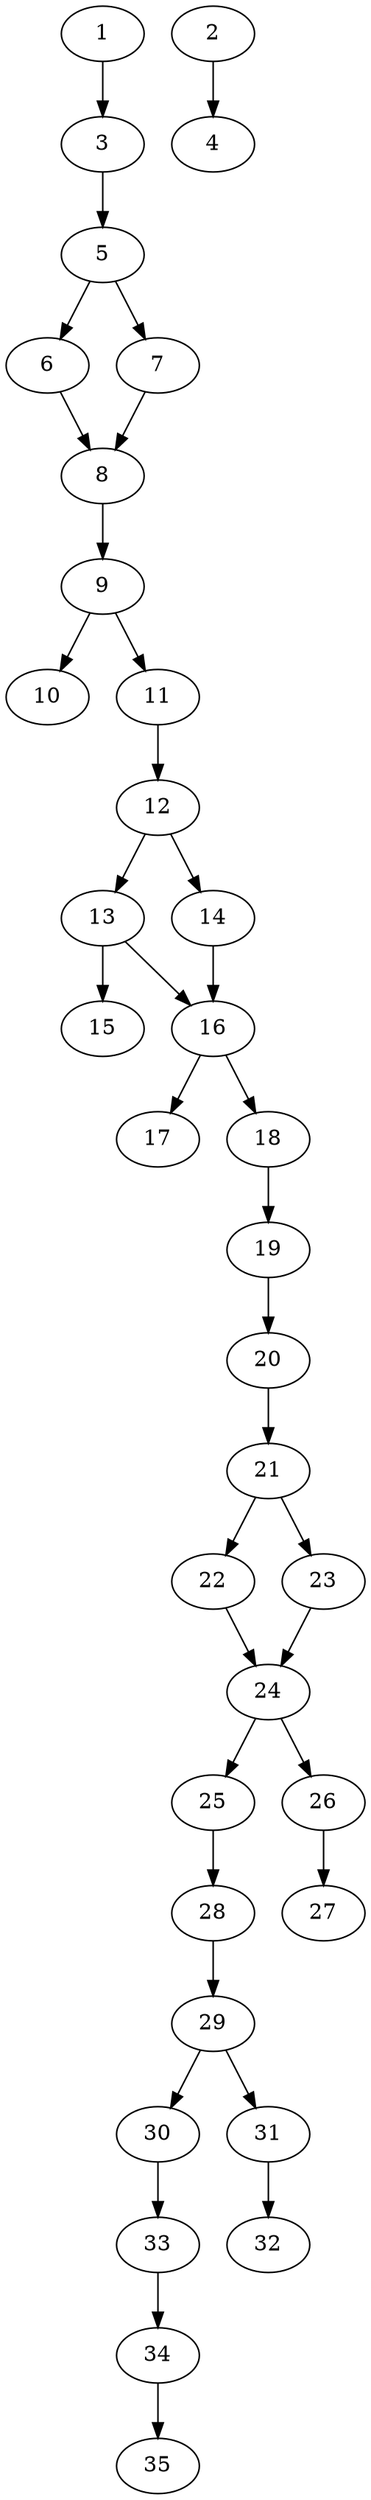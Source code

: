 // DAG automatically generated by daggen at Thu Oct  3 14:05:36 2019
// ./daggen --dot -n 35 --ccr 0.3 --fat 0.3 --regular 0.9 --density 0.6 --mindata 5242880 --maxdata 52428800 
digraph G {
  1 [size="64559787", alpha="0.14", expect_size="19367936"] 
  1 -> 3 [size ="19367936"]
  2 [size="124187307", alpha="0.10", expect_size="37256192"] 
  2 -> 4 [size ="37256192"]
  3 [size="118507520", alpha="0.09", expect_size="35552256"] 
  3 -> 5 [size ="35552256"]
  4 [size="74489173", alpha="0.09", expect_size="22346752"] 
  5 [size="140342613", alpha="0.05", expect_size="42102784"] 
  5 -> 6 [size ="42102784"]
  5 -> 7 [size ="42102784"]
  6 [size="30010027", alpha="0.03", expect_size="9003008"] 
  6 -> 8 [size ="9003008"]
  7 [size="118947840", alpha="0.11", expect_size="35684352"] 
  7 -> 8 [size ="35684352"]
  8 [size="127627947", alpha="0.18", expect_size="38288384"] 
  8 -> 9 [size ="38288384"]
  9 [size="87319893", alpha="0.04", expect_size="26195968"] 
  9 -> 10 [size ="26195968"]
  9 -> 11 [size ="26195968"]
  10 [size="171509760", alpha="0.10", expect_size="51452928"] 
  11 [size="36235947", alpha="0.09", expect_size="10870784"] 
  11 -> 12 [size ="10870784"]
  12 [size="148520960", alpha="0.16", expect_size="44556288"] 
  12 -> 13 [size ="44556288"]
  12 -> 14 [size ="44556288"]
  13 [size="68314453", alpha="0.08", expect_size="20494336"] 
  13 -> 15 [size ="20494336"]
  13 -> 16 [size ="20494336"]
  14 [size="141574827", alpha="0.03", expect_size="42472448"] 
  14 -> 16 [size ="42472448"]
  15 [size="53387947", alpha="0.08", expect_size="16016384"] 
  16 [size="96242347", alpha="0.08", expect_size="28872704"] 
  16 -> 17 [size ="28872704"]
  16 -> 18 [size ="28872704"]
  17 [size="115961173", alpha="0.18", expect_size="34788352"] 
  18 [size="42762240", alpha="0.01", expect_size="12828672"] 
  18 -> 19 [size ="12828672"]
  19 [size="30866773", alpha="0.18", expect_size="9260032"] 
  19 -> 20 [size ="9260032"]
  20 [size="59805013", alpha="0.10", expect_size="17941504"] 
  20 -> 21 [size ="17941504"]
  21 [size="136448000", alpha="0.08", expect_size="40934400"] 
  21 -> 22 [size ="40934400"]
  21 -> 23 [size ="40934400"]
  22 [size="46697813", alpha="0.00", expect_size="14009344"] 
  22 -> 24 [size ="14009344"]
  23 [size="18350080", alpha="0.05", expect_size="5505024"] 
  23 -> 24 [size ="5505024"]
  24 [size="81527467", alpha="0.17", expect_size="24458240"] 
  24 -> 25 [size ="24458240"]
  24 -> 26 [size ="24458240"]
  25 [size="104516267", alpha="0.05", expect_size="31354880"] 
  25 -> 28 [size ="31354880"]
  26 [size="164918613", alpha="0.14", expect_size="49475584"] 
  26 -> 27 [size ="49475584"]
  27 [size="74106880", alpha="0.16", expect_size="22232064"] 
  28 [size="59023360", alpha="0.13", expect_size="17707008"] 
  28 -> 29 [size ="17707008"]
  29 [size="66590720", alpha="0.18", expect_size="19977216"] 
  29 -> 30 [size ="19977216"]
  29 -> 31 [size ="19977216"]
  30 [size="47465813", alpha="0.02", expect_size="14239744"] 
  30 -> 33 [size ="14239744"]
  31 [size="125887147", alpha="0.09", expect_size="37766144"] 
  31 -> 32 [size ="37766144"]
  32 [size="34379093", alpha="0.13", expect_size="10313728"] 
  33 [size="36928853", alpha="0.03", expect_size="11078656"] 
  33 -> 34 [size ="11078656"]
  34 [size="77291520", alpha="0.09", expect_size="23187456"] 
  34 -> 35 [size ="23187456"]
  35 [size="55193600", alpha="0.20", expect_size="16558080"] 
}
